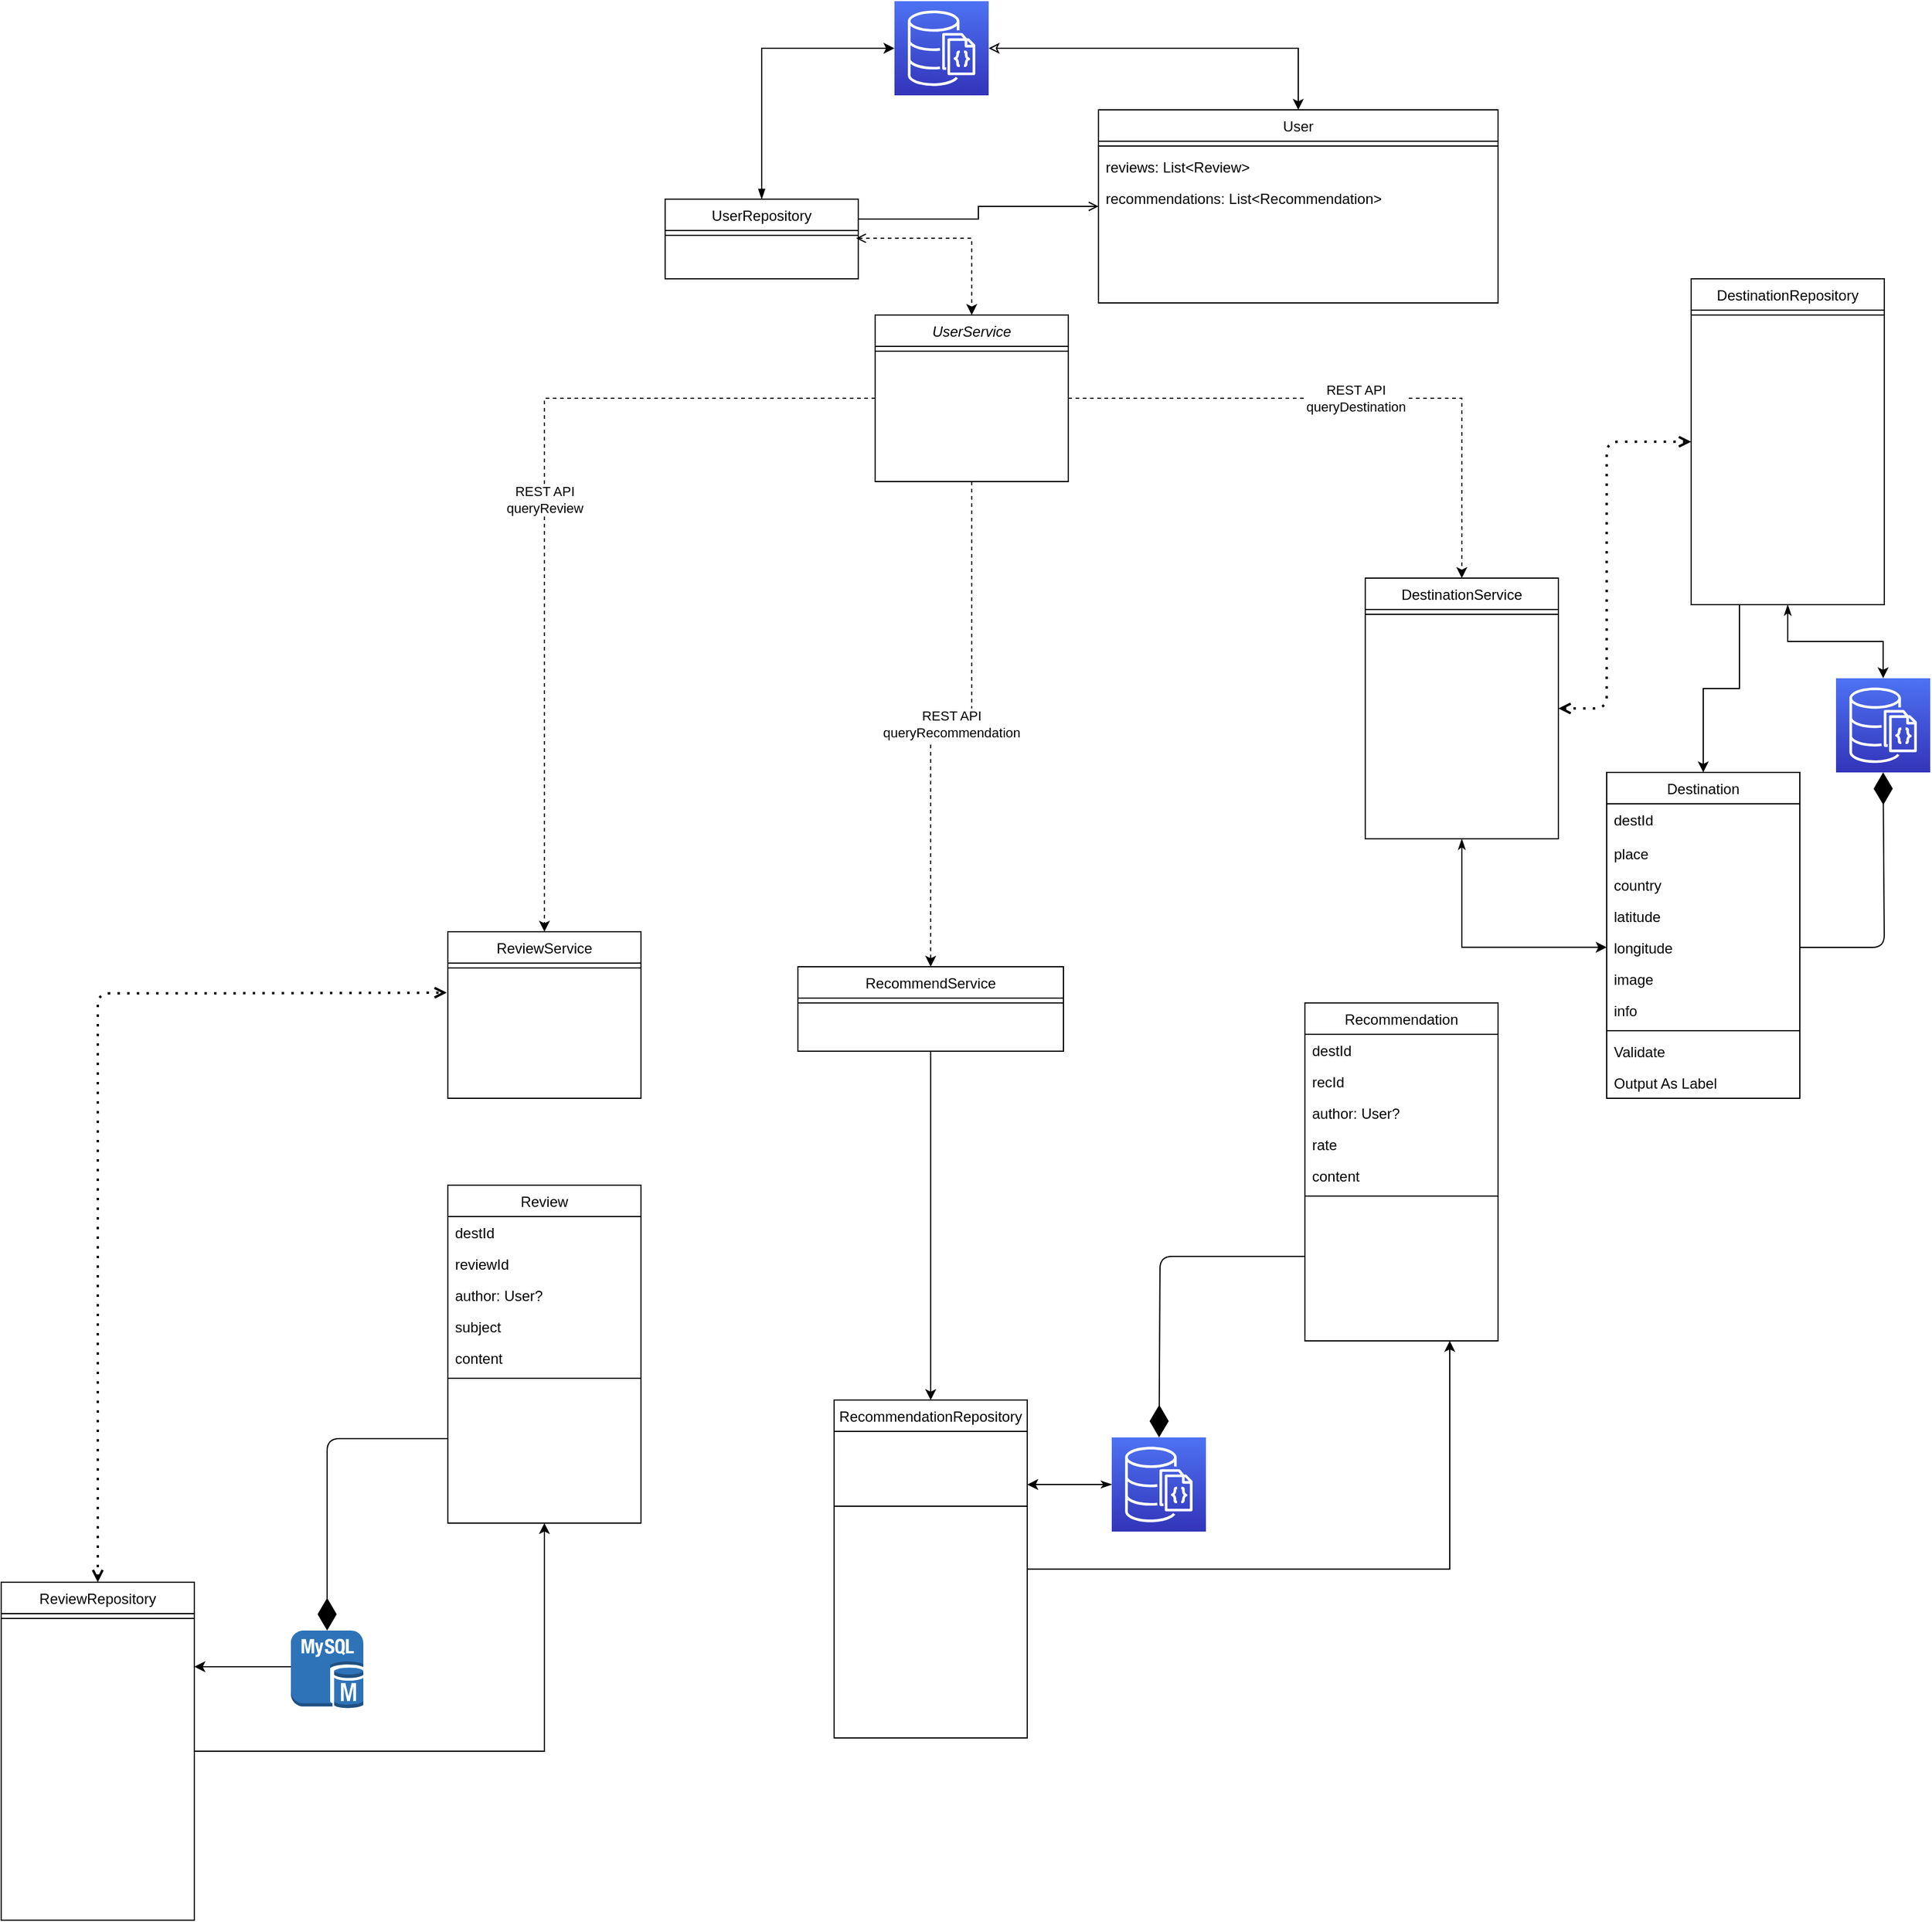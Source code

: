 <mxfile version="15.1.3" type="device"><diagram id="C5RBs43oDa-KdzZeNtuy" name="Page-1"><mxGraphModel dx="1732" dy="1841" grid="1" gridSize="10" guides="1" tooltips="1" connect="1" arrows="1" fold="1" page="1" pageScale="1" pageWidth="827" pageHeight="1169" math="0" shadow="0"><root><mxCell id="WIyWlLk6GJQsqaUBKTNV-0"/><mxCell id="WIyWlLk6GJQsqaUBKTNV-1" parent="WIyWlLk6GJQsqaUBKTNV-0"/><mxCell id="Up2AiWTct5aTJSoutsM--39" value="REST API&lt;br&gt;queryReview" style="edgeStyle=orthogonalEdgeStyle;rounded=0;orthogonalLoop=1;jettySize=auto;html=1;entryX=0.5;entryY=0;entryDx=0;entryDy=0;exitX=0;exitY=0.5;exitDx=0;exitDy=0;dashed=1;" parent="WIyWlLk6GJQsqaUBKTNV-1" source="zkfFHV4jXpPFQw0GAbJ--0" target="zkfFHV4jXpPFQw0GAbJ--6" edge="1"><mxGeometry relative="1" as="geometry"><mxPoint x="194" y="-140.001" as="sourcePoint"/></mxGeometry></mxCell><mxCell id="Up2AiWTct5aTJSoutsM--40" value="REST API&lt;br&gt;queryRecommendation" style="edgeStyle=orthogonalEdgeStyle;rounded=0;orthogonalLoop=1;jettySize=auto;html=1;entryX=0.5;entryY=0;entryDx=0;entryDy=0;dashed=1;" parent="WIyWlLk6GJQsqaUBKTNV-1" source="zkfFHV4jXpPFQw0GAbJ--0" target="zkfFHV4jXpPFQw0GAbJ--13" edge="1"><mxGeometry relative="1" as="geometry"/></mxCell><mxCell id="Up2AiWTct5aTJSoutsM--41" value="REST API &lt;br&gt;queryDestination" style="edgeStyle=orthogonalEdgeStyle;rounded=0;orthogonalLoop=1;jettySize=auto;html=1;entryX=0.5;entryY=0;entryDx=0;entryDy=0;dashed=1;" parent="WIyWlLk6GJQsqaUBKTNV-1" source="zkfFHV4jXpPFQw0GAbJ--0" target="zkfFHV4jXpPFQw0GAbJ--17" edge="1"><mxGeometry relative="1" as="geometry"/></mxCell><mxCell id="zkfFHV4jXpPFQw0GAbJ--0" value="UserService" style="swimlane;fontStyle=2;align=center;verticalAlign=top;childLayout=stackLayout;horizontal=1;startSize=26;horizontalStack=0;resizeParent=1;resizeLast=0;collapsible=1;marginBottom=0;rounded=0;shadow=0;strokeWidth=1;" parent="WIyWlLk6GJQsqaUBKTNV-1" vertex="1"><mxGeometry x="334" y="-180" width="160" height="138" as="geometry"><mxRectangle x="230" y="140" width="160" height="26" as="alternateBounds"/></mxGeometry></mxCell><mxCell id="zkfFHV4jXpPFQw0GAbJ--4" value="" style="line;html=1;strokeWidth=1;align=left;verticalAlign=middle;spacingTop=-1;spacingLeft=3;spacingRight=3;rotatable=0;labelPosition=right;points=[];portConstraint=eastwest;" parent="zkfFHV4jXpPFQw0GAbJ--0" vertex="1"><mxGeometry y="26" width="160" height="8" as="geometry"/></mxCell><mxCell id="zkfFHV4jXpPFQw0GAbJ--6" value="ReviewService" style="swimlane;fontStyle=0;align=center;verticalAlign=top;childLayout=stackLayout;horizontal=1;startSize=26;horizontalStack=0;resizeParent=1;resizeLast=0;collapsible=1;marginBottom=0;rounded=0;shadow=0;strokeWidth=1;" parent="WIyWlLk6GJQsqaUBKTNV-1" vertex="1"><mxGeometry x="-20" y="330.94" width="160" height="138" as="geometry"><mxRectangle x="130" y="380" width="160" height="26" as="alternateBounds"/></mxGeometry></mxCell><mxCell id="zkfFHV4jXpPFQw0GAbJ--9" value="" style="line;html=1;strokeWidth=1;align=left;verticalAlign=middle;spacingTop=-1;spacingLeft=3;spacingRight=3;rotatable=0;labelPosition=right;points=[];portConstraint=eastwest;" parent="zkfFHV4jXpPFQw0GAbJ--6" vertex="1"><mxGeometry y="26" width="160" height="8" as="geometry"/></mxCell><mxCell id="HHAZygyHU06Rtt0ziLl3-46" style="edgeStyle=orthogonalEdgeStyle;rounded=0;orthogonalLoop=1;jettySize=auto;html=1;entryX=0.5;entryY=0;entryDx=0;entryDy=0;" parent="WIyWlLk6GJQsqaUBKTNV-1" source="zkfFHV4jXpPFQw0GAbJ--13" target="HHAZygyHU06Rtt0ziLl3-44" edge="1"><mxGeometry relative="1" as="geometry"><mxPoint x="360" y="630" as="targetPoint"/></mxGeometry></mxCell><mxCell id="zkfFHV4jXpPFQw0GAbJ--13" value="RecommendService" style="swimlane;fontStyle=0;align=center;verticalAlign=top;childLayout=stackLayout;horizontal=1;startSize=26;horizontalStack=0;resizeParent=1;resizeLast=0;collapsible=1;marginBottom=0;rounded=0;shadow=0;strokeWidth=1;" parent="WIyWlLk6GJQsqaUBKTNV-1" vertex="1"><mxGeometry x="270" y="360" width="220" height="70" as="geometry"><mxRectangle x="340" y="380" width="170" height="26" as="alternateBounds"/></mxGeometry></mxCell><mxCell id="zkfFHV4jXpPFQw0GAbJ--15" value="" style="line;html=1;strokeWidth=1;align=left;verticalAlign=middle;spacingTop=-1;spacingLeft=3;spacingRight=3;rotatable=0;labelPosition=right;points=[];portConstraint=eastwest;" parent="zkfFHV4jXpPFQw0GAbJ--13" vertex="1"><mxGeometry y="26" width="220" height="8" as="geometry"/></mxCell><mxCell id="Up2AiWTct5aTJSoutsM--44" style="edgeStyle=orthogonalEdgeStyle;rounded=0;orthogonalLoop=1;jettySize=auto;html=1;entryX=0.5;entryY=0;entryDx=0;entryDy=0;exitX=0.25;exitY=1;exitDx=0;exitDy=0;" parent="WIyWlLk6GJQsqaUBKTNV-1" source="HHAZygyHU06Rtt0ziLl3-18" target="Up2AiWTct5aTJSoutsM--0" edge="1"><mxGeometry relative="1" as="geometry"/></mxCell><mxCell id="HHAZygyHU06Rtt0ziLl3-49" style="edgeStyle=orthogonalEdgeStyle;rounded=0;orthogonalLoop=1;jettySize=auto;html=1;startArrow=classicThin;startFill=1;" parent="WIyWlLk6GJQsqaUBKTNV-1" source="zkfFHV4jXpPFQw0GAbJ--17" target="Up2AiWTct5aTJSoutsM--5" edge="1"><mxGeometry relative="1" as="geometry"/></mxCell><mxCell id="zkfFHV4jXpPFQw0GAbJ--17" value="DestinationService" style="swimlane;fontStyle=0;align=center;verticalAlign=top;childLayout=stackLayout;horizontal=1;startSize=26;horizontalStack=0;resizeParent=1;resizeLast=0;collapsible=1;marginBottom=0;rounded=0;shadow=0;strokeWidth=1;" parent="WIyWlLk6GJQsqaUBKTNV-1" vertex="1"><mxGeometry x="740" y="38" width="160" height="216" as="geometry"><mxRectangle x="550" y="140" width="160" height="26" as="alternateBounds"/></mxGeometry></mxCell><mxCell id="zkfFHV4jXpPFQw0GAbJ--23" value="" style="line;html=1;strokeWidth=1;align=left;verticalAlign=middle;spacingTop=-1;spacingLeft=3;spacingRight=3;rotatable=0;labelPosition=right;points=[];portConstraint=eastwest;" parent="zkfFHV4jXpPFQw0GAbJ--17" vertex="1"><mxGeometry y="26" width="160" height="8" as="geometry"/></mxCell><mxCell id="Up2AiWTct5aTJSoutsM--0" value="Destination" style="swimlane;fontStyle=0;align=center;verticalAlign=top;childLayout=stackLayout;horizontal=1;startSize=26;horizontalStack=0;resizeParent=1;resizeLast=0;collapsible=1;marginBottom=0;rounded=0;shadow=0;strokeWidth=1;" parent="WIyWlLk6GJQsqaUBKTNV-1" vertex="1"><mxGeometry x="940" y="198.94" width="160" height="270" as="geometry"><mxRectangle x="550" y="140" width="160" height="26" as="alternateBounds"/></mxGeometry></mxCell><mxCell id="Up2AiWTct5aTJSoutsM--2" value="destId" style="text;align=left;verticalAlign=top;spacingLeft=4;spacingRight=4;overflow=hidden;rotatable=0;points=[[0,0.5],[1,0.5]];portConstraint=eastwest;rounded=0;shadow=0;html=0;" parent="Up2AiWTct5aTJSoutsM--0" vertex="1"><mxGeometry y="26" width="160" height="28" as="geometry"/></mxCell><mxCell id="Up2AiWTct5aTJSoutsM--1" value="place" style="text;align=left;verticalAlign=top;spacingLeft=4;spacingRight=4;overflow=hidden;rotatable=0;points=[[0,0.5],[1,0.5]];portConstraint=eastwest;" parent="Up2AiWTct5aTJSoutsM--0" vertex="1"><mxGeometry y="54" width="160" height="26" as="geometry"/></mxCell><mxCell id="Up2AiWTct5aTJSoutsM--3" value="country" style="text;align=left;verticalAlign=top;spacingLeft=4;spacingRight=4;overflow=hidden;rotatable=0;points=[[0,0.5],[1,0.5]];portConstraint=eastwest;rounded=0;shadow=0;html=0;" parent="Up2AiWTct5aTJSoutsM--0" vertex="1"><mxGeometry y="80" width="160" height="26" as="geometry"/></mxCell><mxCell id="Up2AiWTct5aTJSoutsM--4" value="latitude" style="text;align=left;verticalAlign=top;spacingLeft=4;spacingRight=4;overflow=hidden;rotatable=0;points=[[0,0.5],[1,0.5]];portConstraint=eastwest;rounded=0;shadow=0;html=0;" parent="Up2AiWTct5aTJSoutsM--0" vertex="1"><mxGeometry y="106" width="160" height="26" as="geometry"/></mxCell><mxCell id="Up2AiWTct5aTJSoutsM--5" value="longitude" style="text;align=left;verticalAlign=top;spacingLeft=4;spacingRight=4;overflow=hidden;rotatable=0;points=[[0,0.5],[1,0.5]];portConstraint=eastwest;rounded=0;shadow=0;html=0;" parent="Up2AiWTct5aTJSoutsM--0" vertex="1"><mxGeometry y="132" width="160" height="26" as="geometry"/></mxCell><mxCell id="Up2AiWTct5aTJSoutsM--26" value="image" style="text;align=left;verticalAlign=top;spacingLeft=4;spacingRight=4;overflow=hidden;rotatable=0;points=[[0,0.5],[1,0.5]];portConstraint=eastwest;rounded=0;shadow=0;html=0;" parent="Up2AiWTct5aTJSoutsM--0" vertex="1"><mxGeometry y="158" width="160" height="26" as="geometry"/></mxCell><mxCell id="Up2AiWTct5aTJSoutsM--25" value="info" style="text;align=left;verticalAlign=top;spacingLeft=4;spacingRight=4;overflow=hidden;rotatable=0;points=[[0,0.5],[1,0.5]];portConstraint=eastwest;rounded=0;shadow=0;html=0;" parent="Up2AiWTct5aTJSoutsM--0" vertex="1"><mxGeometry y="184" width="160" height="26" as="geometry"/></mxCell><mxCell id="Up2AiWTct5aTJSoutsM--6" value="" style="line;html=1;strokeWidth=1;align=left;verticalAlign=middle;spacingTop=-1;spacingLeft=3;spacingRight=3;rotatable=0;labelPosition=right;points=[];portConstraint=eastwest;" parent="Up2AiWTct5aTJSoutsM--0" vertex="1"><mxGeometry y="210" width="160" height="8" as="geometry"/></mxCell><mxCell id="Up2AiWTct5aTJSoutsM--7" value="Validate" style="text;align=left;verticalAlign=top;spacingLeft=4;spacingRight=4;overflow=hidden;rotatable=0;points=[[0,0.5],[1,0.5]];portConstraint=eastwest;" parent="Up2AiWTct5aTJSoutsM--0" vertex="1"><mxGeometry y="218" width="160" height="26" as="geometry"/></mxCell><mxCell id="Up2AiWTct5aTJSoutsM--8" value="Output As Label" style="text;align=left;verticalAlign=top;spacingLeft=4;spacingRight=4;overflow=hidden;rotatable=0;points=[[0,0.5],[1,0.5]];portConstraint=eastwest;" parent="Up2AiWTct5aTJSoutsM--0" vertex="1"><mxGeometry y="244" width="160" height="26" as="geometry"/></mxCell><mxCell id="Up2AiWTct5aTJSoutsM--9" value="Review" style="swimlane;fontStyle=0;align=center;verticalAlign=top;childLayout=stackLayout;horizontal=1;startSize=26;horizontalStack=0;resizeParent=1;resizeLast=0;collapsible=1;marginBottom=0;rounded=0;shadow=0;strokeWidth=1;" parent="WIyWlLk6GJQsqaUBKTNV-1" vertex="1"><mxGeometry x="-20" y="540.94" width="160" height="280" as="geometry"><mxRectangle x="340" y="380" width="170" height="26" as="alternateBounds"/></mxGeometry></mxCell><mxCell id="Up2AiWTct5aTJSoutsM--10" value="destId&#10;" style="text;align=left;verticalAlign=top;spacingLeft=4;spacingRight=4;overflow=hidden;rotatable=0;points=[[0,0.5],[1,0.5]];portConstraint=eastwest;" parent="Up2AiWTct5aTJSoutsM--9" vertex="1"><mxGeometry y="26" width="160" height="26" as="geometry"/></mxCell><mxCell id="Up2AiWTct5aTJSoutsM--27" value="reviewId" style="text;align=left;verticalAlign=top;spacingLeft=4;spacingRight=4;overflow=hidden;rotatable=0;points=[[0,0.5],[1,0.5]];portConstraint=eastwest;" parent="Up2AiWTct5aTJSoutsM--9" vertex="1"><mxGeometry y="52" width="160" height="26" as="geometry"/></mxCell><mxCell id="Up2AiWTct5aTJSoutsM--31" value="author: User?" style="text;align=left;verticalAlign=top;spacingLeft=4;spacingRight=4;overflow=hidden;rotatable=0;points=[[0,0.5],[1,0.5]];portConstraint=eastwest;rounded=0;shadow=0;html=0;" parent="Up2AiWTct5aTJSoutsM--9" vertex="1"><mxGeometry y="78" width="160" height="26" as="geometry"/></mxCell><mxCell id="Up2AiWTct5aTJSoutsM--30" value="subject" style="text;align=left;verticalAlign=top;spacingLeft=4;spacingRight=4;overflow=hidden;rotatable=0;points=[[0,0.5],[1,0.5]];portConstraint=eastwest;rounded=0;shadow=0;html=0;" parent="Up2AiWTct5aTJSoutsM--9" vertex="1"><mxGeometry y="104" width="160" height="26" as="geometry"/></mxCell><mxCell id="Up2AiWTct5aTJSoutsM--29" value="content" style="text;align=left;verticalAlign=top;spacingLeft=4;spacingRight=4;overflow=hidden;rotatable=0;points=[[0,0.5],[1,0.5]];portConstraint=eastwest;rounded=0;shadow=0;html=0;" parent="Up2AiWTct5aTJSoutsM--9" vertex="1"><mxGeometry y="130" width="160" height="26" as="geometry"/></mxCell><mxCell id="Up2AiWTct5aTJSoutsM--11" value="" style="line;html=1;strokeWidth=1;align=left;verticalAlign=middle;spacingTop=-1;spacingLeft=3;spacingRight=3;rotatable=0;labelPosition=right;points=[];portConstraint=eastwest;" parent="Up2AiWTct5aTJSoutsM--9" vertex="1"><mxGeometry y="156" width="160" height="8" as="geometry"/></mxCell><mxCell id="Up2AiWTct5aTJSoutsM--32" value="Recommendation" style="swimlane;fontStyle=0;align=center;verticalAlign=top;childLayout=stackLayout;horizontal=1;startSize=26;horizontalStack=0;resizeParent=1;resizeLast=0;collapsible=1;marginBottom=0;rounded=0;shadow=0;strokeWidth=1;" parent="WIyWlLk6GJQsqaUBKTNV-1" vertex="1"><mxGeometry x="690" y="390" width="160" height="280" as="geometry"><mxRectangle x="340" y="380" width="170" height="26" as="alternateBounds"/></mxGeometry></mxCell><mxCell id="Up2AiWTct5aTJSoutsM--33" value="destId&#10;" style="text;align=left;verticalAlign=top;spacingLeft=4;spacingRight=4;overflow=hidden;rotatable=0;points=[[0,0.5],[1,0.5]];portConstraint=eastwest;" parent="Up2AiWTct5aTJSoutsM--32" vertex="1"><mxGeometry y="26" width="160" height="26" as="geometry"/></mxCell><mxCell id="Up2AiWTct5aTJSoutsM--34" value="recId" style="text;align=left;verticalAlign=top;spacingLeft=4;spacingRight=4;overflow=hidden;rotatable=0;points=[[0,0.5],[1,0.5]];portConstraint=eastwest;" parent="Up2AiWTct5aTJSoutsM--32" vertex="1"><mxGeometry y="52" width="160" height="26" as="geometry"/></mxCell><mxCell id="Up2AiWTct5aTJSoutsM--35" value="author: User?" style="text;align=left;verticalAlign=top;spacingLeft=4;spacingRight=4;overflow=hidden;rotatable=0;points=[[0,0.5],[1,0.5]];portConstraint=eastwest;rounded=0;shadow=0;html=0;" parent="Up2AiWTct5aTJSoutsM--32" vertex="1"><mxGeometry y="78" width="160" height="26" as="geometry"/></mxCell><mxCell id="Up2AiWTct5aTJSoutsM--36" value="rate" style="text;align=left;verticalAlign=top;spacingLeft=4;spacingRight=4;overflow=hidden;rotatable=0;points=[[0,0.5],[1,0.5]];portConstraint=eastwest;rounded=0;shadow=0;html=0;" parent="Up2AiWTct5aTJSoutsM--32" vertex="1"><mxGeometry y="104" width="160" height="26" as="geometry"/></mxCell><mxCell id="Up2AiWTct5aTJSoutsM--37" value="content" style="text;align=left;verticalAlign=top;spacingLeft=4;spacingRight=4;overflow=hidden;rotatable=0;points=[[0,0.5],[1,0.5]];portConstraint=eastwest;rounded=0;shadow=0;html=0;" parent="Up2AiWTct5aTJSoutsM--32" vertex="1"><mxGeometry y="130" width="160" height="26" as="geometry"/></mxCell><mxCell id="Up2AiWTct5aTJSoutsM--38" value="" style="line;html=1;strokeWidth=1;align=left;verticalAlign=middle;spacingTop=-1;spacingLeft=3;spacingRight=3;rotatable=0;labelPosition=right;points=[];portConstraint=eastwest;" parent="Up2AiWTct5aTJSoutsM--32" vertex="1"><mxGeometry y="156" width="160" height="8" as="geometry"/></mxCell><mxCell id="Up2AiWTct5aTJSoutsM--49" value="" style="endArrow=diamondThin;endFill=1;endSize=24;html=1;exitX=1;exitY=0.5;exitDx=0;exitDy=0;entryX=0.5;entryY=1;entryDx=0;entryDy=0;entryPerimeter=0;" parent="WIyWlLk6GJQsqaUBKTNV-1" source="Up2AiWTct5aTJSoutsM--5" target="Kzr_qNfSTljhTqnoriD2-1" edge="1"><mxGeometry width="160" relative="1" as="geometry"><mxPoint x="880" y="320" as="sourcePoint"/><mxPoint x="1170" y="169.637" as="targetPoint"/><Array as="points"><mxPoint x="1170" y="344"/></Array></mxGeometry></mxCell><mxCell id="Up2AiWTct5aTJSoutsM--53" value="" style="endArrow=open;dashed=1;html=1;dashPattern=1 3;strokeWidth=2;exitX=1;exitY=0.5;exitDx=0;exitDy=0;startArrow=open;startFill=0;endFill=0;entryX=0;entryY=0.5;entryDx=0;entryDy=0;" parent="WIyWlLk6GJQsqaUBKTNV-1" source="zkfFHV4jXpPFQw0GAbJ--17" target="HHAZygyHU06Rtt0ziLl3-18" edge="1"><mxGeometry width="50" height="50" relative="1" as="geometry"><mxPoint x="910" y="119" as="sourcePoint"/><mxPoint x="1020" y="-90" as="targetPoint"/><Array as="points"><mxPoint x="940" y="146"/><mxPoint x="940" y="-75"/></Array></mxGeometry></mxCell><mxCell id="Up2AiWTct5aTJSoutsM--57" value="" style="endArrow=diamondThin;endFill=1;endSize=24;html=1;exitX=0;exitY=0.75;exitDx=0;exitDy=0;entryX=0.5;entryY=0;entryDx=0;entryDy=0;entryPerimeter=0;" parent="WIyWlLk6GJQsqaUBKTNV-1" source="Up2AiWTct5aTJSoutsM--9" target="Kzr_qNfSTljhTqnoriD2-0" edge="1"><mxGeometry width="160" relative="1" as="geometry"><mxPoint x="-60" y="710.94" as="sourcePoint"/><mxPoint x="-120.793" y="900" as="targetPoint"/><Array as="points"><mxPoint x="-120" y="751"/></Array></mxGeometry></mxCell><mxCell id="Up2AiWTct5aTJSoutsM--58" value="" style="endArrow=open;dashed=1;html=1;dashPattern=1 3;strokeWidth=2;entryX=-0.005;entryY=0.945;entryDx=0;entryDy=0;entryPerimeter=0;exitX=0.5;exitY=0;exitDx=0;exitDy=0;startArrow=open;startFill=0;endFill=0;" parent="WIyWlLk6GJQsqaUBKTNV-1" source="HHAZygyHU06Rtt0ziLl3-4" edge="1"><mxGeometry width="50" height="50" relative="1" as="geometry"><mxPoint x="-90" y="407.19" as="sourcePoint"/><mxPoint x="-20.8" y="381.51" as="targetPoint"/><Array as="points"><mxPoint x="-310" y="382"/><mxPoint x="-220" y="382"/></Array></mxGeometry></mxCell><mxCell id="HHAZygyHU06Rtt0ziLl3-30" style="edgeStyle=orthogonalEdgeStyle;rounded=0;orthogonalLoop=1;jettySize=auto;html=1;entryX=0.5;entryY=1;entryDx=0;entryDy=0;" parent="WIyWlLk6GJQsqaUBKTNV-1" source="HHAZygyHU06Rtt0ziLl3-4" target="Up2AiWTct5aTJSoutsM--9" edge="1"><mxGeometry relative="1" as="geometry"/></mxCell><mxCell id="HHAZygyHU06Rtt0ziLl3-4" value="ReviewRepository" style="swimlane;fontStyle=0;align=center;verticalAlign=top;childLayout=stackLayout;horizontal=1;startSize=26;horizontalStack=0;resizeParent=1;resizeLast=0;collapsible=1;marginBottom=0;rounded=0;shadow=0;strokeWidth=1;" parent="WIyWlLk6GJQsqaUBKTNV-1" vertex="1"><mxGeometry x="-390" y="870" width="160" height="280" as="geometry"><mxRectangle x="340" y="380" width="170" height="26" as="alternateBounds"/></mxGeometry></mxCell><mxCell id="HHAZygyHU06Rtt0ziLl3-10" value="" style="line;html=1;strokeWidth=1;align=left;verticalAlign=middle;spacingTop=-1;spacingLeft=3;spacingRight=3;rotatable=0;labelPosition=right;points=[];portConstraint=eastwest;" parent="HHAZygyHU06Rtt0ziLl3-4" vertex="1"><mxGeometry y="26" width="160" height="8" as="geometry"/></mxCell><mxCell id="HHAZygyHU06Rtt0ziLl3-48" style="edgeStyle=orthogonalEdgeStyle;rounded=0;orthogonalLoop=1;jettySize=auto;html=1;startArrow=classicThin;startFill=1;entryX=0.5;entryY=0;entryDx=0;entryDy=0;entryPerimeter=0;" parent="WIyWlLk6GJQsqaUBKTNV-1" source="HHAZygyHU06Rtt0ziLl3-18" target="Kzr_qNfSTljhTqnoriD2-1" edge="1"><mxGeometry relative="1" as="geometry"><mxPoint x="1170" y="120" as="targetPoint"/></mxGeometry></mxCell><mxCell id="HHAZygyHU06Rtt0ziLl3-18" value="DestinationRepository" style="swimlane;fontStyle=0;align=center;verticalAlign=top;childLayout=stackLayout;horizontal=1;startSize=26;horizontalStack=0;resizeParent=1;resizeLast=0;collapsible=1;marginBottom=0;rounded=0;shadow=0;strokeWidth=1;" parent="WIyWlLk6GJQsqaUBKTNV-1" vertex="1"><mxGeometry x="1010" y="-210" width="160" height="270" as="geometry"><mxRectangle x="550" y="140" width="160" height="26" as="alternateBounds"/></mxGeometry></mxCell><mxCell id="HHAZygyHU06Rtt0ziLl3-26" value="" style="line;html=1;strokeWidth=1;align=left;verticalAlign=middle;spacingTop=-1;spacingLeft=3;spacingRight=3;rotatable=0;labelPosition=right;points=[];portConstraint=eastwest;" parent="HHAZygyHU06Rtt0ziLl3-18" vertex="1"><mxGeometry y="26" width="160" height="8" as="geometry"/></mxCell><mxCell id="HHAZygyHU06Rtt0ziLl3-40" value="" style="endArrow=diamondThin;endFill=1;endSize=24;html=1;exitX=0;exitY=0.75;exitDx=0;exitDy=0;" parent="WIyWlLk6GJQsqaUBKTNV-1" source="Up2AiWTct5aTJSoutsM--32" target="HHAZygyHU06Rtt0ziLl3-42" edge="1"><mxGeometry width="160" relative="1" as="geometry"><mxPoint x="670" y="610" as="sourcePoint"/><mxPoint x="570" y="286.888" as="targetPoint"/><Array as="points"><mxPoint x="570" y="600.06"/></Array></mxGeometry></mxCell><mxCell id="HHAZygyHU06Rtt0ziLl3-41" style="edgeStyle=orthogonalEdgeStyle;rounded=0;orthogonalLoop=1;jettySize=auto;html=1;entryX=1;entryY=0.25;entryDx=0;entryDy=0;startArrow=classicThin;startFill=1;" parent="WIyWlLk6GJQsqaUBKTNV-1" source="HHAZygyHU06Rtt0ziLl3-42" target="HHAZygyHU06Rtt0ziLl3-44" edge="1"><mxGeometry relative="1" as="geometry"/></mxCell><mxCell id="HHAZygyHU06Rtt0ziLl3-42" value="" style="sketch=0;points=[[0,0,0],[0.25,0,0],[0.5,0,0],[0.75,0,0],[1,0,0],[0,1,0],[0.25,1,0],[0.5,1,0],[0.75,1,0],[1,1,0],[0,0.25,0],[0,0.5,0],[0,0.75,0],[1,0.25,0],[1,0.5,0],[1,0.75,0]];outlineConnect=0;fontColor=#232F3E;gradientColor=#4D72F3;gradientDirection=north;fillColor=#3334B9;strokeColor=#ffffff;dashed=0;verticalLabelPosition=bottom;verticalAlign=top;align=center;html=1;fontSize=12;fontStyle=0;aspect=fixed;shape=mxgraph.aws4.resourceIcon;resIcon=mxgraph.aws4.documentdb_with_mongodb_compatibility;" parent="WIyWlLk6GJQsqaUBKTNV-1" vertex="1"><mxGeometry x="530" y="750" width="78" height="78" as="geometry"/></mxCell><mxCell id="HHAZygyHU06Rtt0ziLl3-43" style="edgeStyle=orthogonalEdgeStyle;rounded=0;orthogonalLoop=1;jettySize=auto;html=1;entryX=0.75;entryY=1;entryDx=0;entryDy=0;" parent="WIyWlLk6GJQsqaUBKTNV-1" source="HHAZygyHU06Rtt0ziLl3-44" target="Up2AiWTct5aTJSoutsM--32" edge="1"><mxGeometry relative="1" as="geometry"><mxPoint x="770" y="670" as="targetPoint"/><Array as="points"><mxPoint x="810" y="859"/></Array></mxGeometry></mxCell><mxCell id="HHAZygyHU06Rtt0ziLl3-44" value="RecommendationRepository" style="swimlane;fontStyle=0;align=center;verticalAlign=top;childLayout=stackLayout;horizontal=1;startSize=26;horizontalStack=0;resizeParent=1;resizeLast=0;collapsible=1;marginBottom=0;rounded=0;shadow=0;strokeWidth=1;" parent="WIyWlLk6GJQsqaUBKTNV-1" vertex="1"><mxGeometry x="300" y="719.06" width="160" height="280" as="geometry"><mxRectangle x="340" y="380" width="170" height="26" as="alternateBounds"/></mxGeometry></mxCell><mxCell id="HHAZygyHU06Rtt0ziLl3-45" value="" style="line;html=1;strokeWidth=1;align=left;verticalAlign=middle;spacingTop=-1;spacingLeft=3;spacingRight=3;rotatable=0;labelPosition=right;points=[];portConstraint=eastwest;" parent="HHAZygyHU06Rtt0ziLl3-44" vertex="1"><mxGeometry y="26" width="160" height="124" as="geometry"/></mxCell><mxCell id="Kzr_qNfSTljhTqnoriD2-3" style="edgeStyle=orthogonalEdgeStyle;rounded=0;orthogonalLoop=1;jettySize=auto;html=1;entryX=1;entryY=0.25;entryDx=0;entryDy=0;" parent="WIyWlLk6GJQsqaUBKTNV-1" source="Kzr_qNfSTljhTqnoriD2-0" target="HHAZygyHU06Rtt0ziLl3-4" edge="1"><mxGeometry relative="1" as="geometry"><Array as="points"><mxPoint x="-170" y="940"/><mxPoint x="-170" y="940"/></Array></mxGeometry></mxCell><mxCell id="Kzr_qNfSTljhTqnoriD2-0" value="" style="outlineConnect=0;dashed=0;verticalLabelPosition=bottom;verticalAlign=top;align=center;html=1;shape=mxgraph.aws3.mysql_db_instance;fillColor=#2E73B8;gradientColor=none;" parent="WIyWlLk6GJQsqaUBKTNV-1" vertex="1"><mxGeometry x="-150" y="910" width="60" height="64.5" as="geometry"/></mxCell><mxCell id="Kzr_qNfSTljhTqnoriD2-1" value="" style="sketch=0;points=[[0,0,0],[0.25,0,0],[0.5,0,0],[0.75,0,0],[1,0,0],[0,1,0],[0.25,1,0],[0.5,1,0],[0.75,1,0],[1,1,0],[0,0.25,0],[0,0.5,0],[0,0.75,0],[1,0.25,0],[1,0.5,0],[1,0.75,0]];outlineConnect=0;fontColor=#232F3E;gradientColor=#4D72F3;gradientDirection=north;fillColor=#3334B9;strokeColor=#ffffff;dashed=0;verticalLabelPosition=bottom;verticalAlign=top;align=center;html=1;fontSize=12;fontStyle=0;aspect=fixed;shape=mxgraph.aws4.resourceIcon;resIcon=mxgraph.aws4.documentdb_with_mongodb_compatibility;" parent="WIyWlLk6GJQsqaUBKTNV-1" vertex="1"><mxGeometry x="1130" y="120.94" width="78" height="78" as="geometry"/></mxCell><mxCell id="-3AkRIxj09M3BIu0O65K-21" style="edgeStyle=orthogonalEdgeStyle;rounded=0;orthogonalLoop=1;jettySize=auto;html=1;startArrow=classic;startFill=0;" edge="1" parent="WIyWlLk6GJQsqaUBKTNV-1" source="-3AkRIxj09M3BIu0O65K-0" target="-3AkRIxj09M3BIu0O65K-4"><mxGeometry relative="1" as="geometry"/></mxCell><mxCell id="-3AkRIxj09M3BIu0O65K-0" value="" style="sketch=0;points=[[0,0,0],[0.25,0,0],[0.5,0,0],[0.75,0,0],[1,0,0],[0,1,0],[0.25,1,0],[0.5,1,0],[0.75,1,0],[1,1,0],[0,0.25,0],[0,0.5,0],[0,0.75,0],[1,0.25,0],[1,0.5,0],[1,0.75,0]];outlineConnect=0;fontColor=#232F3E;gradientColor=#4D72F3;gradientDirection=north;fillColor=#3334B9;strokeColor=#ffffff;dashed=0;verticalLabelPosition=bottom;verticalAlign=top;align=center;html=1;fontSize=12;fontStyle=0;aspect=fixed;shape=mxgraph.aws4.resourceIcon;resIcon=mxgraph.aws4.documentdb_with_mongodb_compatibility;" vertex="1" parent="WIyWlLk6GJQsqaUBKTNV-1"><mxGeometry x="350" y="-440.0" width="78" height="78" as="geometry"/></mxCell><mxCell id="-3AkRIxj09M3BIu0O65K-20" style="edgeStyle=orthogonalEdgeStyle;rounded=0;orthogonalLoop=1;jettySize=auto;html=1;entryX=0;entryY=0.5;entryDx=0;entryDy=0;entryPerimeter=0;startArrow=blockThin;startFill=1;" edge="1" parent="WIyWlLk6GJQsqaUBKTNV-1" source="-3AkRIxj09M3BIu0O65K-1" target="-3AkRIxj09M3BIu0O65K-0"><mxGeometry relative="1" as="geometry"><Array as="points"><mxPoint x="240" y="-401"/></Array></mxGeometry></mxCell><mxCell id="-3AkRIxj09M3BIu0O65K-23" style="edgeStyle=orthogonalEdgeStyle;rounded=0;orthogonalLoop=1;jettySize=auto;html=1;exitX=1;exitY=0.25;exitDx=0;exitDy=0;entryX=0;entryY=0.5;entryDx=0;entryDy=0;startArrow=none;startFill=0;endArrow=open;endFill=0;" edge="1" parent="WIyWlLk6GJQsqaUBKTNV-1" source="-3AkRIxj09M3BIu0O65K-1" target="-3AkRIxj09M3BIu0O65K-4"><mxGeometry relative="1" as="geometry"/></mxCell><mxCell id="-3AkRIxj09M3BIu0O65K-1" value="UserRepository" style="swimlane;fontStyle=0;align=center;verticalAlign=top;childLayout=stackLayout;horizontal=1;startSize=26;horizontalStack=0;resizeParent=1;resizeLast=0;collapsible=1;marginBottom=0;rounded=0;shadow=0;strokeWidth=1;" vertex="1" parent="WIyWlLk6GJQsqaUBKTNV-1"><mxGeometry x="160" y="-276" width="160" height="66" as="geometry"><mxRectangle x="550" y="140" width="160" height="26" as="alternateBounds"/></mxGeometry></mxCell><mxCell id="-3AkRIxj09M3BIu0O65K-2" value="" style="line;html=1;strokeWidth=1;align=left;verticalAlign=middle;spacingTop=-1;spacingLeft=3;spacingRight=3;rotatable=0;labelPosition=right;points=[];portConstraint=eastwest;" vertex="1" parent="-3AkRIxj09M3BIu0O65K-1"><mxGeometry y="26" width="160" height="8" as="geometry"/></mxCell><mxCell id="-3AkRIxj09M3BIu0O65K-22" style="edgeStyle=orthogonalEdgeStyle;rounded=0;orthogonalLoop=1;jettySize=auto;html=1;entryX=0.5;entryY=0;entryDx=0;entryDy=0;exitX=0.989;exitY=0.802;exitDx=0;exitDy=0;exitPerimeter=0;startArrow=open;startFill=0;dashed=1;" edge="1" parent="WIyWlLk6GJQsqaUBKTNV-1" source="-3AkRIxj09M3BIu0O65K-2" target="zkfFHV4jXpPFQw0GAbJ--0"><mxGeometry relative="1" as="geometry"/></mxCell><mxCell id="-3AkRIxj09M3BIu0O65K-4" value="User" style="swimlane;fontStyle=0;align=center;verticalAlign=top;childLayout=stackLayout;horizontal=1;startSize=26;horizontalStack=0;resizeParent=1;resizeLast=0;collapsible=1;marginBottom=0;rounded=0;shadow=0;strokeWidth=1;" vertex="1" parent="WIyWlLk6GJQsqaUBKTNV-1"><mxGeometry x="519" y="-350" width="331" height="160" as="geometry"><mxRectangle x="550" y="140" width="160" height="26" as="alternateBounds"/></mxGeometry></mxCell><mxCell id="-3AkRIxj09M3BIu0O65K-12" value="" style="line;html=1;strokeWidth=1;align=left;verticalAlign=middle;spacingTop=-1;spacingLeft=3;spacingRight=3;rotatable=0;labelPosition=right;points=[];portConstraint=eastwest;" vertex="1" parent="-3AkRIxj09M3BIu0O65K-4"><mxGeometry y="26" width="331" height="8" as="geometry"/></mxCell><mxCell id="-3AkRIxj09M3BIu0O65K-24" value="reviews: List&lt;Review&gt;" style="text;align=left;verticalAlign=top;spacingLeft=4;spacingRight=4;overflow=hidden;rotatable=0;points=[[0,0.5],[1,0.5]];portConstraint=eastwest;" vertex="1" parent="-3AkRIxj09M3BIu0O65K-4"><mxGeometry y="34" width="331" height="26" as="geometry"/></mxCell><mxCell id="-3AkRIxj09M3BIu0O65K-25" value="recommendations: List&lt;Recommendation&gt;" style="text;align=left;verticalAlign=top;spacingLeft=4;spacingRight=4;overflow=hidden;rotatable=0;points=[[0,0.5],[1,0.5]];portConstraint=eastwest;" vertex="1" parent="-3AkRIxj09M3BIu0O65K-4"><mxGeometry y="60" width="331" height="26" as="geometry"/></mxCell></root></mxGraphModel></diagram></mxfile>